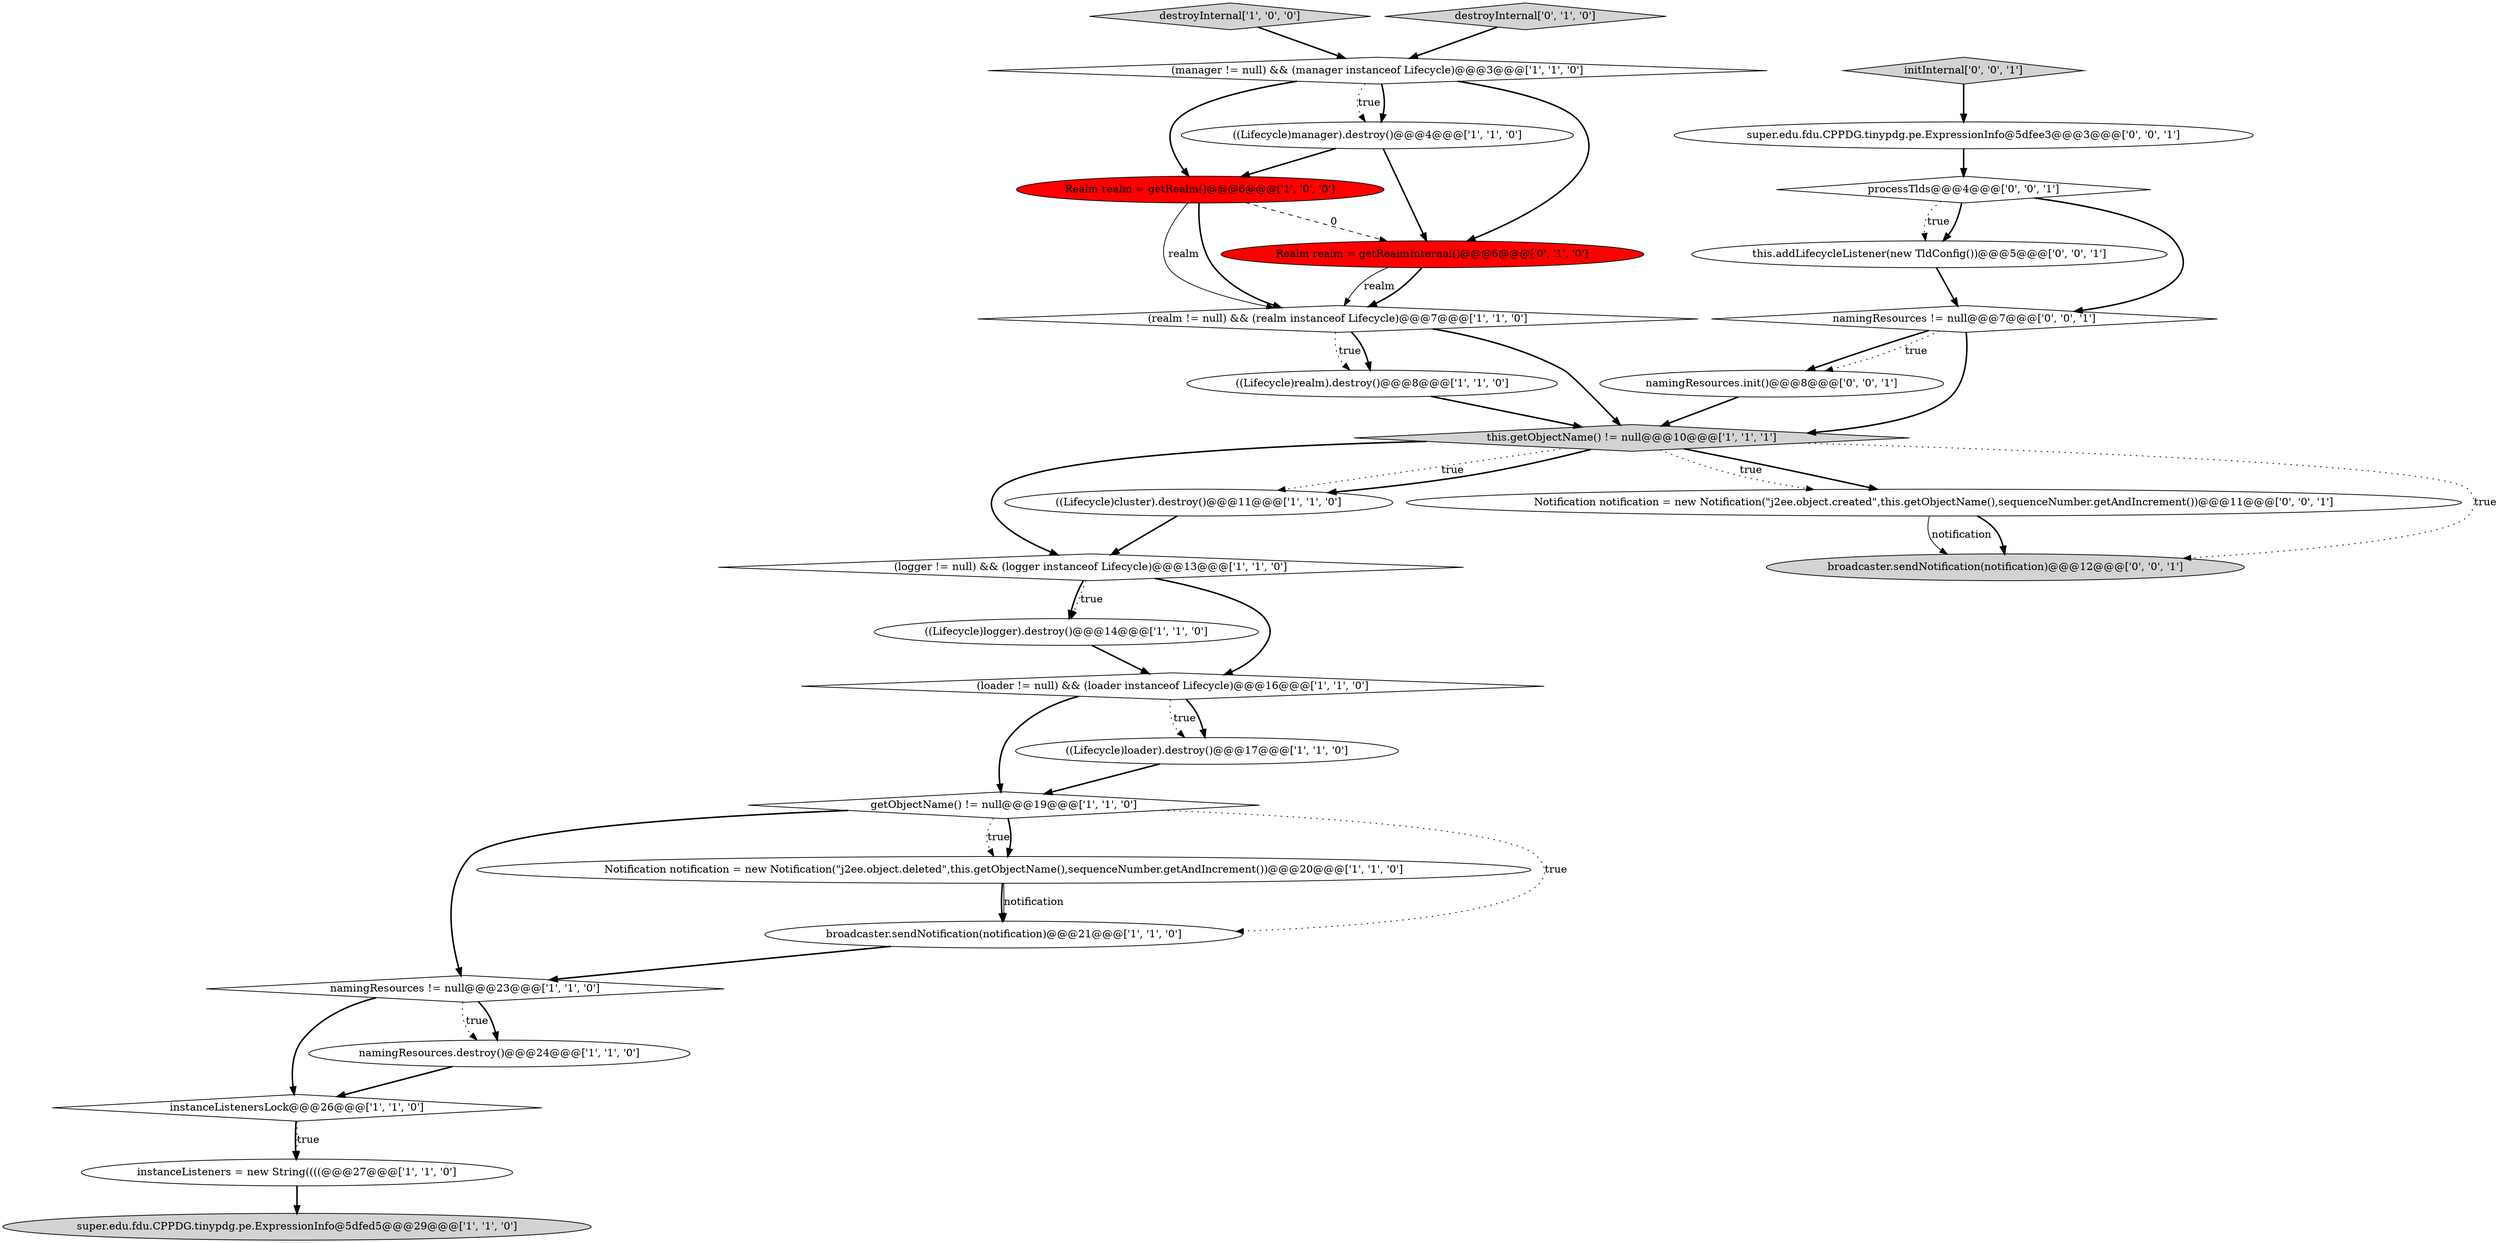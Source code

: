 digraph {
18 [style = filled, label = "namingResources != null@@@23@@@['1', '1', '0']", fillcolor = white, shape = diamond image = "AAA0AAABBB1BBB"];
5 [style = filled, label = "(logger != null) && (logger instanceof Lifecycle)@@@13@@@['1', '1', '0']", fillcolor = white, shape = diamond image = "AAA0AAABBB1BBB"];
4 [style = filled, label = "((Lifecycle)realm).destroy()@@@8@@@['1', '1', '0']", fillcolor = white, shape = ellipse image = "AAA0AAABBB1BBB"];
19 [style = filled, label = "Notification notification = new Notification(\"j2ee.object.deleted\",this.getObjectName(),sequenceNumber.getAndIncrement())@@@20@@@['1', '1', '0']", fillcolor = white, shape = ellipse image = "AAA0AAABBB1BBB"];
10 [style = filled, label = "super.edu.fdu.CPPDG.tinypdg.pe.ExpressionInfo@5dfed5@@@29@@@['1', '1', '0']", fillcolor = lightgray, shape = ellipse image = "AAA0AAABBB1BBB"];
0 [style = filled, label = "destroyInternal['1', '0', '0']", fillcolor = lightgray, shape = diamond image = "AAA0AAABBB1BBB"];
15 [style = filled, label = "instanceListeners = new String((((@@@27@@@['1', '1', '0']", fillcolor = white, shape = ellipse image = "AAA0AAABBB1BBB"];
29 [style = filled, label = "namingResources.init()@@@8@@@['0', '0', '1']", fillcolor = white, shape = ellipse image = "AAA0AAABBB3BBB"];
2 [style = filled, label = "(manager != null) && (manager instanceof Lifecycle)@@@3@@@['1', '1', '0']", fillcolor = white, shape = diamond image = "AAA0AAABBB1BBB"];
28 [style = filled, label = "initInternal['0', '0', '1']", fillcolor = lightgray, shape = diamond image = "AAA0AAABBB3BBB"];
24 [style = filled, label = "processTlds@@@4@@@['0', '0', '1']", fillcolor = white, shape = diamond image = "AAA0AAABBB3BBB"];
13 [style = filled, label = "getObjectName() != null@@@19@@@['1', '1', '0']", fillcolor = white, shape = diamond image = "AAA0AAABBB1BBB"];
17 [style = filled, label = "broadcaster.sendNotification(notification)@@@21@@@['1', '1', '0']", fillcolor = white, shape = ellipse image = "AAA0AAABBB1BBB"];
6 [style = filled, label = "((Lifecycle)manager).destroy()@@@4@@@['1', '1', '0']", fillcolor = white, shape = ellipse image = "AAA0AAABBB1BBB"];
9 [style = filled, label = "((Lifecycle)logger).destroy()@@@14@@@['1', '1', '0']", fillcolor = white, shape = ellipse image = "AAA0AAABBB1BBB"];
11 [style = filled, label = "((Lifecycle)cluster).destroy()@@@11@@@['1', '1', '0']", fillcolor = white, shape = ellipse image = "AAA0AAABBB1BBB"];
25 [style = filled, label = "namingResources != null@@@7@@@['0', '0', '1']", fillcolor = white, shape = diamond image = "AAA0AAABBB3BBB"];
3 [style = filled, label = "Realm realm = getRealm()@@@6@@@['1', '0', '0']", fillcolor = red, shape = ellipse image = "AAA1AAABBB1BBB"];
22 [style = filled, label = "super.edu.fdu.CPPDG.tinypdg.pe.ExpressionInfo@5dfee3@@@3@@@['0', '0', '1']", fillcolor = white, shape = ellipse image = "AAA0AAABBB3BBB"];
8 [style = filled, label = "instanceListenersLock@@@26@@@['1', '1', '0']", fillcolor = white, shape = diamond image = "AAA0AAABBB1BBB"];
14 [style = filled, label = "this.getObjectName() != null@@@10@@@['1', '1', '1']", fillcolor = lightgray, shape = diamond image = "AAA0AAABBB1BBB"];
23 [style = filled, label = "Notification notification = new Notification(\"j2ee.object.created\",this.getObjectName(),sequenceNumber.getAndIncrement())@@@11@@@['0', '0', '1']", fillcolor = white, shape = ellipse image = "AAA0AAABBB3BBB"];
20 [style = filled, label = "Realm realm = getRealmInternal()@@@6@@@['0', '1', '0']", fillcolor = red, shape = ellipse image = "AAA1AAABBB2BBB"];
27 [style = filled, label = "broadcaster.sendNotification(notification)@@@12@@@['0', '0', '1']", fillcolor = lightgray, shape = ellipse image = "AAA0AAABBB3BBB"];
1 [style = filled, label = "(loader != null) && (loader instanceof Lifecycle)@@@16@@@['1', '1', '0']", fillcolor = white, shape = diamond image = "AAA0AAABBB1BBB"];
16 [style = filled, label = "(realm != null) && (realm instanceof Lifecycle)@@@7@@@['1', '1', '0']", fillcolor = white, shape = diamond image = "AAA0AAABBB1BBB"];
12 [style = filled, label = "((Lifecycle)loader).destroy()@@@17@@@['1', '1', '0']", fillcolor = white, shape = ellipse image = "AAA0AAABBB1BBB"];
21 [style = filled, label = "destroyInternal['0', '1', '0']", fillcolor = lightgray, shape = diamond image = "AAA0AAABBB2BBB"];
7 [style = filled, label = "namingResources.destroy()@@@24@@@['1', '1', '0']", fillcolor = white, shape = ellipse image = "AAA0AAABBB1BBB"];
26 [style = filled, label = "this.addLifecycleListener(new TldConfig())@@@5@@@['0', '0', '1']", fillcolor = white, shape = ellipse image = "AAA0AAABBB3BBB"];
6->3 [style = bold, label=""];
13->17 [style = dotted, label="true"];
4->14 [style = bold, label=""];
15->10 [style = bold, label=""];
2->20 [style = bold, label=""];
18->7 [style = dotted, label="true"];
8->15 [style = bold, label=""];
20->16 [style = solid, label="realm"];
5->9 [style = bold, label=""];
23->27 [style = bold, label=""];
28->22 [style = bold, label=""];
2->6 [style = bold, label=""];
2->3 [style = bold, label=""];
26->25 [style = bold, label=""];
0->2 [style = bold, label=""];
13->19 [style = dotted, label="true"];
8->15 [style = dotted, label="true"];
14->23 [style = dotted, label="true"];
19->17 [style = bold, label=""];
25->14 [style = bold, label=""];
25->29 [style = bold, label=""];
25->29 [style = dotted, label="true"];
3->16 [style = bold, label=""];
14->27 [style = dotted, label="true"];
16->4 [style = dotted, label="true"];
7->8 [style = bold, label=""];
1->13 [style = bold, label=""];
21->2 [style = bold, label=""];
6->20 [style = bold, label=""];
12->13 [style = bold, label=""];
5->1 [style = bold, label=""];
11->5 [style = bold, label=""];
24->26 [style = bold, label=""];
13->19 [style = bold, label=""];
20->16 [style = bold, label=""];
14->23 [style = bold, label=""];
24->26 [style = dotted, label="true"];
2->6 [style = dotted, label="true"];
24->25 [style = bold, label=""];
1->12 [style = dotted, label="true"];
3->20 [style = dashed, label="0"];
29->14 [style = bold, label=""];
1->12 [style = bold, label=""];
5->9 [style = dotted, label="true"];
14->11 [style = dotted, label="true"];
16->14 [style = bold, label=""];
19->17 [style = solid, label="notification"];
23->27 [style = solid, label="notification"];
18->8 [style = bold, label=""];
22->24 [style = bold, label=""];
16->4 [style = bold, label=""];
9->1 [style = bold, label=""];
18->7 [style = bold, label=""];
14->11 [style = bold, label=""];
3->16 [style = solid, label="realm"];
17->18 [style = bold, label=""];
13->18 [style = bold, label=""];
14->5 [style = bold, label=""];
}
